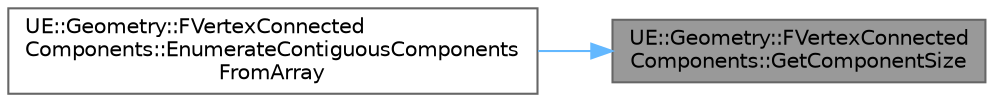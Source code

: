 digraph "UE::Geometry::FVertexConnectedComponents::GetComponentSize"
{
 // INTERACTIVE_SVG=YES
 // LATEX_PDF_SIZE
  bgcolor="transparent";
  edge [fontname=Helvetica,fontsize=10,labelfontname=Helvetica,labelfontsize=10];
  node [fontname=Helvetica,fontsize=10,shape=box,height=0.2,width=0.4];
  rankdir="RL";
  Node1 [id="Node000001",label="UE::Geometry::FVertexConnected\lComponents::GetComponentSize",height=0.2,width=0.4,color="gray40", fillcolor="grey60", style="filled", fontcolor="black",tooltip=" "];
  Node1 -> Node2 [id="edge1_Node000001_Node000002",dir="back",color="steelblue1",style="solid",tooltip=" "];
  Node2 [id="Node000002",label="UE::Geometry::FVertexConnected\lComponents::EnumerateContiguousComponents\lFromArray",height=0.2,width=0.4,color="grey40", fillcolor="white", style="filled",URL="$d1/d18/classUE_1_1Geometry_1_1FVertexConnectedComponents.html#a0989db15c89ffbe1cc52d3508d36b249",tooltip="Apply ProcessComponentFn() to each connected component, or until the function returns false."];
}
